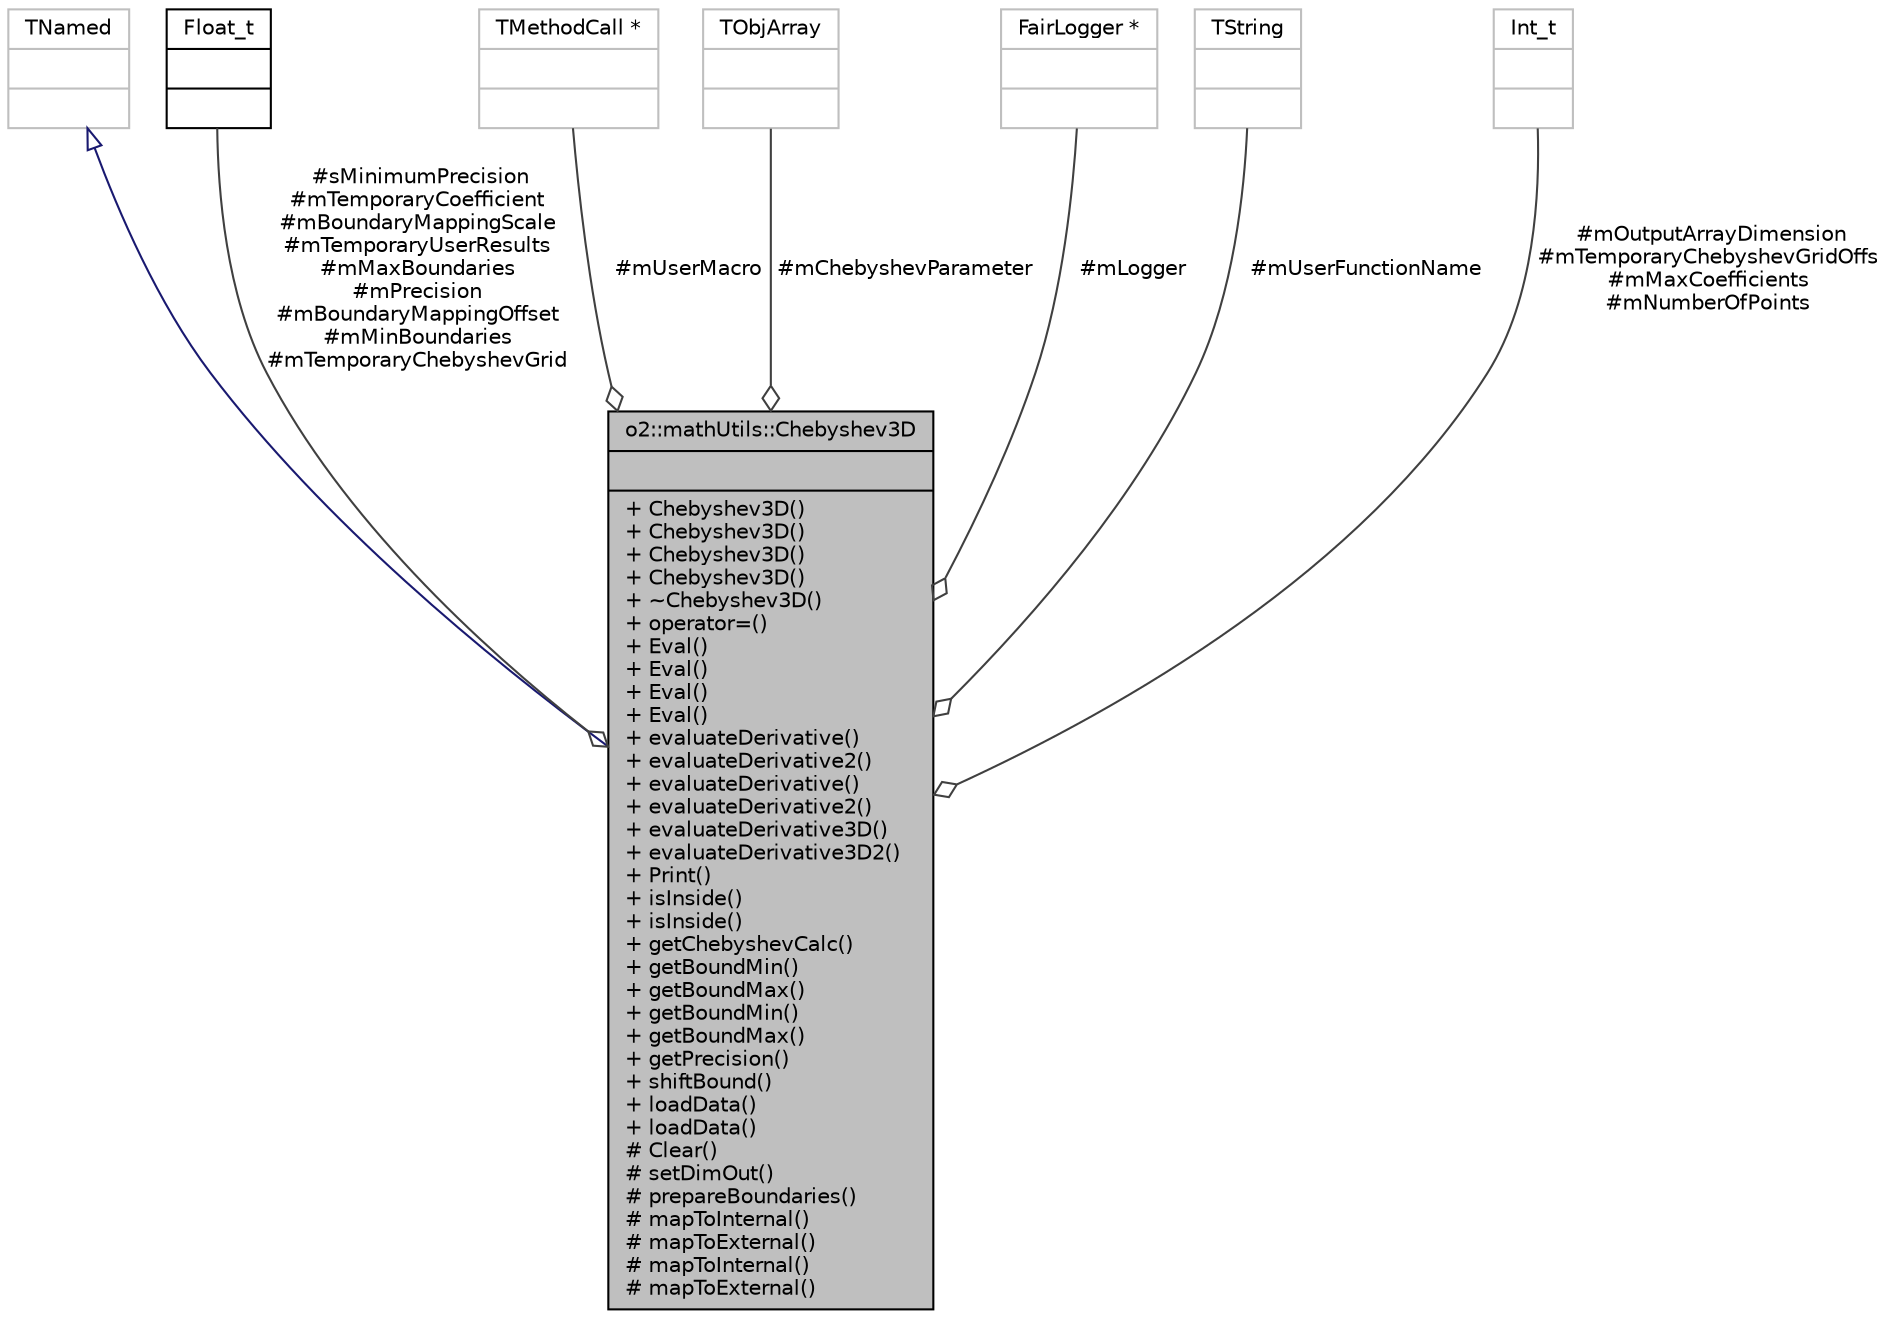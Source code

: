 digraph "o2::mathUtils::Chebyshev3D"
{
 // INTERACTIVE_SVG=YES
  bgcolor="transparent";
  edge [fontname="Helvetica",fontsize="10",labelfontname="Helvetica",labelfontsize="10"];
  node [fontname="Helvetica",fontsize="10",shape=record];
  Node1 [label="{o2::mathUtils::Chebyshev3D\n||+ Chebyshev3D()\l+ Chebyshev3D()\l+ Chebyshev3D()\l+ Chebyshev3D()\l+ ~Chebyshev3D()\l+ operator=()\l+ Eval()\l+ Eval()\l+ Eval()\l+ Eval()\l+ evaluateDerivative()\l+ evaluateDerivative2()\l+ evaluateDerivative()\l+ evaluateDerivative2()\l+ evaluateDerivative3D()\l+ evaluateDerivative3D2()\l+ Print()\l+ isInside()\l+ isInside()\l+ getChebyshevCalc()\l+ getBoundMin()\l+ getBoundMax()\l+ getBoundMin()\l+ getBoundMax()\l+ getPrecision()\l+ shiftBound()\l+ loadData()\l+ loadData()\l# Clear()\l# setDimOut()\l# prepareBoundaries()\l# mapToInternal()\l# mapToExternal()\l# mapToInternal()\l# mapToExternal()\l}",height=0.2,width=0.4,color="black", fillcolor="grey75", style="filled" fontcolor="black"];
  Node2 -> Node1 [dir="back",color="midnightblue",fontsize="10",style="solid",arrowtail="onormal",fontname="Helvetica"];
  Node2 [label="{TNamed\n||}",height=0.2,width=0.4,color="grey75"];
  Node3 -> Node1 [color="grey25",fontsize="10",style="solid",label=" #sMinimumPrecision\n#mTemporaryCoefficient\n#mBoundaryMappingScale\n#mTemporaryUserResults\n#mMaxBoundaries\n#mPrecision\n#mBoundaryMappingOffset\n#mMinBoundaries\n#mTemporaryChebyshevGrid" ,arrowhead="odiamond",fontname="Helvetica"];
  Node3 [label="{Float_t\n||}",height=0.2,width=0.4,color="black",URL="$d9/d7d/classFloat__t.html"];
  Node4 -> Node1 [color="grey25",fontsize="10",style="solid",label=" #mUserMacro" ,arrowhead="odiamond",fontname="Helvetica"];
  Node4 [label="{TMethodCall *\n||}",height=0.2,width=0.4,color="grey75"];
  Node5 -> Node1 [color="grey25",fontsize="10",style="solid",label=" #mChebyshevParameter" ,arrowhead="odiamond",fontname="Helvetica"];
  Node5 [label="{TObjArray\n||}",height=0.2,width=0.4,color="grey75"];
  Node6 -> Node1 [color="grey25",fontsize="10",style="solid",label=" #mLogger" ,arrowhead="odiamond",fontname="Helvetica"];
  Node6 [label="{FairLogger *\n||}",height=0.2,width=0.4,color="grey75"];
  Node7 -> Node1 [color="grey25",fontsize="10",style="solid",label=" #mUserFunctionName" ,arrowhead="odiamond",fontname="Helvetica"];
  Node7 [label="{TString\n||}",height=0.2,width=0.4,color="grey75"];
  Node8 -> Node1 [color="grey25",fontsize="10",style="solid",label=" #mOutputArrayDimension\n#mTemporaryChebyshevGridOffs\n#mMaxCoefficients\n#mNumberOfPoints" ,arrowhead="odiamond",fontname="Helvetica"];
  Node8 [label="{Int_t\n||}",height=0.2,width=0.4,color="grey75"];
}

